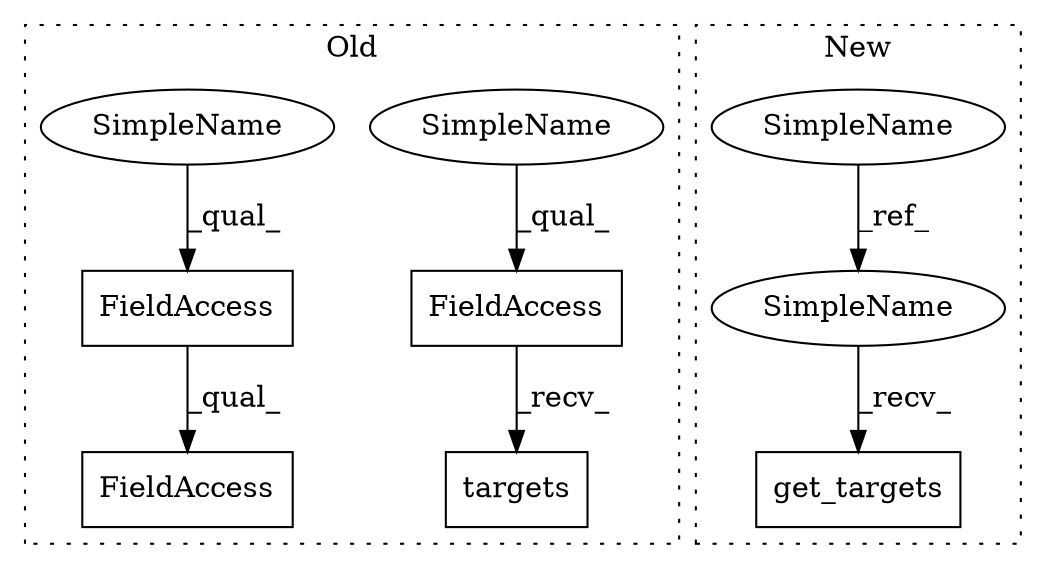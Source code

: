 digraph G {
subgraph cluster0 {
1 [label="targets" a="32" s="35652" l="9" shape="box"];
3 [label="FieldAccess" a="22" s="35639" l="12" shape="box"];
5 [label="FieldAccess" a="22" s="35702" l="12" shape="box"];
6 [label="FieldAccess" a="22" s="35702" l="25" shape="box"];
8 [label="SimpleName" a="42" s="35639" l="4" shape="ellipse"];
9 [label="SimpleName" a="42" s="35702" l="4" shape="ellipse"];
label = "Old";
style="dotted";
}
subgraph cluster1 {
2 [label="get_targets" a="32" s="35572" l="13" shape="box"];
4 [label="SimpleName" a="42" s="35498" l="4" shape="ellipse"];
7 [label="SimpleName" a="42" s="35567" l="4" shape="ellipse"];
label = "New";
style="dotted";
}
3 -> 1 [label="_recv_"];
4 -> 7 [label="_ref_"];
5 -> 6 [label="_qual_"];
7 -> 2 [label="_recv_"];
8 -> 3 [label="_qual_"];
9 -> 5 [label="_qual_"];
}